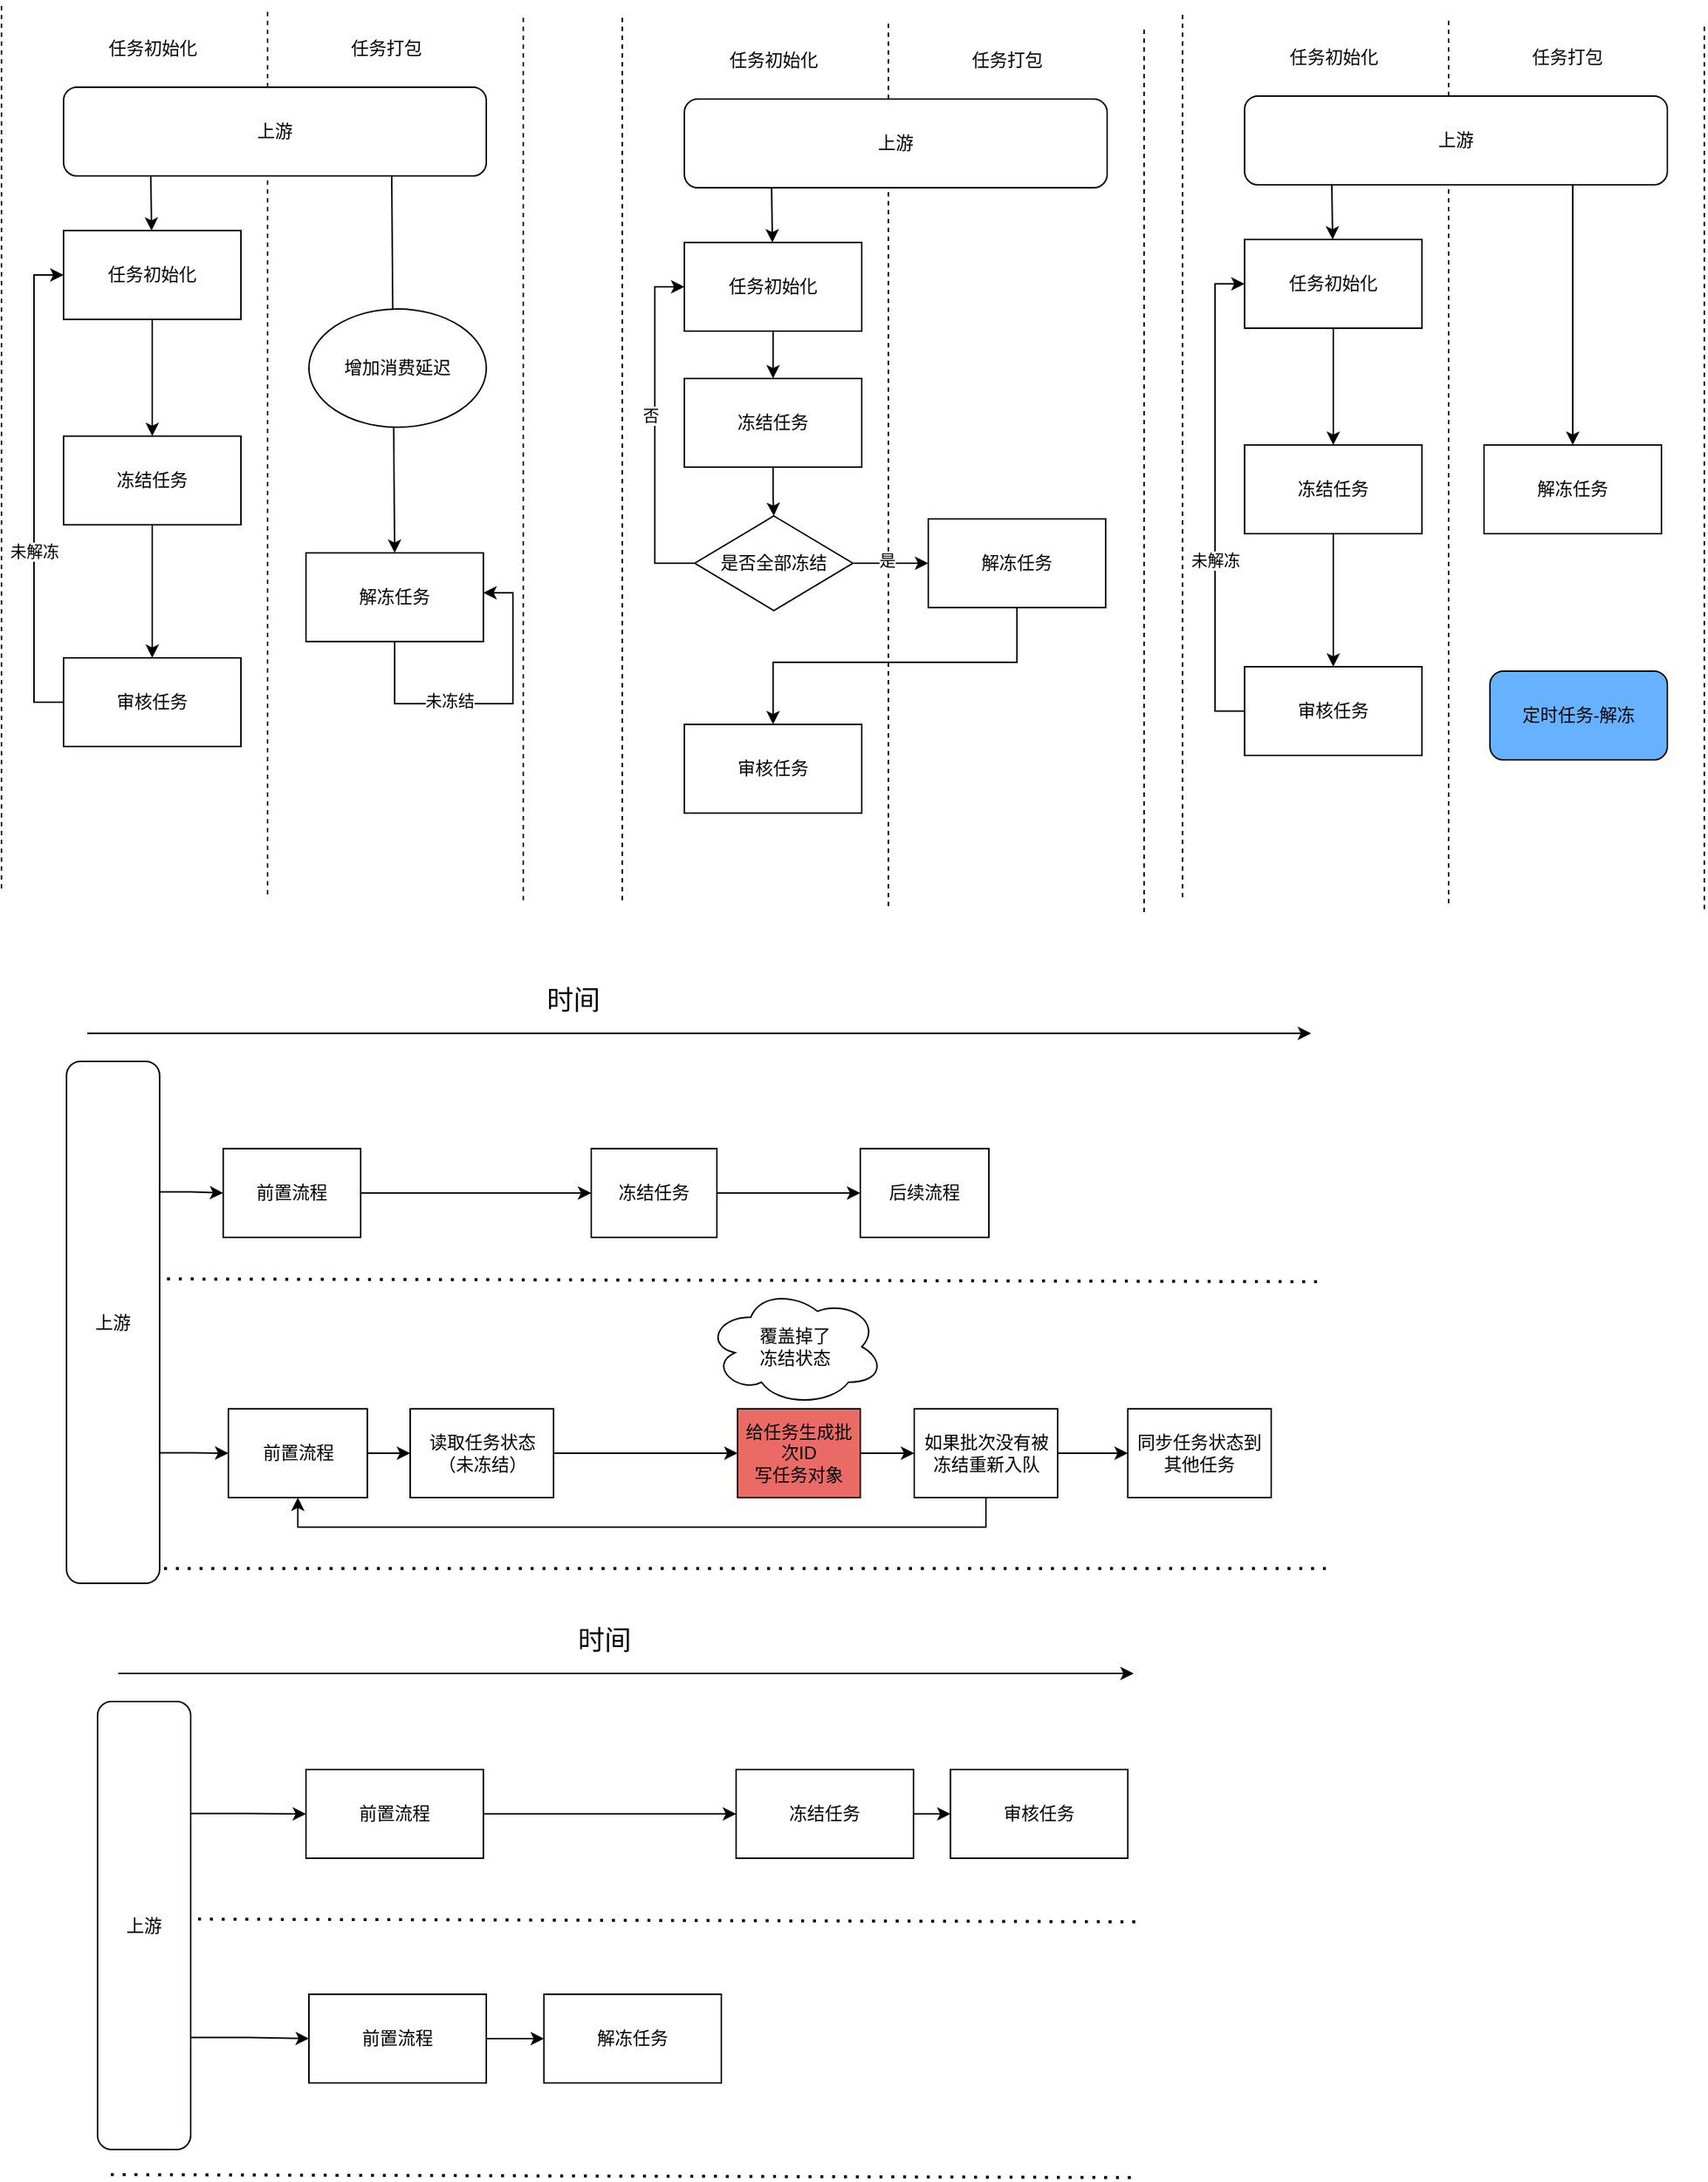 <mxfile version="27.0.9">
  <diagram name="Page-1" id="uMxr-bs-0AbAeg90XenR">
    <mxGraphModel dx="1352" dy="766" grid="0" gridSize="10" guides="1" tooltips="1" connect="1" arrows="1" fold="1" page="1" pageScale="1" pageWidth="2000" pageHeight="2020" math="0" shadow="0">
      <root>
        <mxCell id="0" />
        <mxCell id="1" parent="0" />
        <mxCell id="DtIZ0IdrxXmSI-dwIeBW-1" value="" style="endArrow=none;dashed=1;html=1;rounded=0;" parent="1" edge="1">
          <mxGeometry width="50" height="50" relative="1" as="geometry">
            <mxPoint x="42" y="822" as="sourcePoint" />
            <mxPoint x="42" y="222" as="targetPoint" />
          </mxGeometry>
        </mxCell>
        <mxCell id="DtIZ0IdrxXmSI-dwIeBW-2" value="" style="endArrow=none;dashed=1;html=1;rounded=0;" parent="1" edge="1">
          <mxGeometry width="50" height="50" relative="1" as="geometry">
            <mxPoint x="222" y="826" as="sourcePoint" />
            <mxPoint x="222" y="226" as="targetPoint" />
          </mxGeometry>
        </mxCell>
        <mxCell id="DtIZ0IdrxXmSI-dwIeBW-3" value="" style="endArrow=none;dashed=1;html=1;rounded=0;" parent="1" edge="1">
          <mxGeometry width="50" height="50" relative="1" as="geometry">
            <mxPoint x="395" y="830" as="sourcePoint" />
            <mxPoint x="395" y="230" as="targetPoint" />
          </mxGeometry>
        </mxCell>
        <mxCell id="DtIZ0IdrxXmSI-dwIeBW-4" style="edgeStyle=orthogonalEdgeStyle;rounded=0;orthogonalLoop=1;jettySize=auto;html=1;exitX=0.5;exitY=1;exitDx=0;exitDy=0;entryX=0.5;entryY=0;entryDx=0;entryDy=0;" parent="1" source="DtIZ0IdrxXmSI-dwIeBW-5" target="DtIZ0IdrxXmSI-dwIeBW-7" edge="1">
          <mxGeometry relative="1" as="geometry" />
        </mxCell>
        <mxCell id="DtIZ0IdrxXmSI-dwIeBW-5" value="任务初始化" style="rounded=0;whiteSpace=wrap;html=1;" parent="1" vertex="1">
          <mxGeometry x="84" y="377" width="120" height="60" as="geometry" />
        </mxCell>
        <mxCell id="DtIZ0IdrxXmSI-dwIeBW-6" style="edgeStyle=orthogonalEdgeStyle;rounded=0;orthogonalLoop=1;jettySize=auto;html=1;exitX=0.5;exitY=1;exitDx=0;exitDy=0;" parent="1" source="DtIZ0IdrxXmSI-dwIeBW-7" target="DtIZ0IdrxXmSI-dwIeBW-10" edge="1">
          <mxGeometry relative="1" as="geometry" />
        </mxCell>
        <mxCell id="DtIZ0IdrxXmSI-dwIeBW-7" value="冻结任务" style="rounded=0;whiteSpace=wrap;html=1;" parent="1" vertex="1">
          <mxGeometry x="84" y="516" width="120" height="60" as="geometry" />
        </mxCell>
        <mxCell id="DtIZ0IdrxXmSI-dwIeBW-8" style="edgeStyle=orthogonalEdgeStyle;rounded=0;orthogonalLoop=1;jettySize=auto;html=1;entryX=0;entryY=0.5;entryDx=0;entryDy=0;" parent="1" source="DtIZ0IdrxXmSI-dwIeBW-10" target="DtIZ0IdrxXmSI-dwIeBW-5" edge="1">
          <mxGeometry relative="1" as="geometry">
            <Array as="points">
              <mxPoint x="64" y="696" />
              <mxPoint x="64" y="407" />
            </Array>
          </mxGeometry>
        </mxCell>
        <mxCell id="DtIZ0IdrxXmSI-dwIeBW-9" value="未解冻" style="edgeLabel;html=1;align=center;verticalAlign=middle;resizable=0;points=[];" parent="DtIZ0IdrxXmSI-dwIeBW-8" vertex="1" connectable="0">
          <mxGeometry x="-0.258" relative="1" as="geometry">
            <mxPoint as="offset" />
          </mxGeometry>
        </mxCell>
        <mxCell id="DtIZ0IdrxXmSI-dwIeBW-10" value="审核任务" style="rounded=0;whiteSpace=wrap;html=1;" parent="1" vertex="1">
          <mxGeometry x="84" y="666" width="120" height="60" as="geometry" />
        </mxCell>
        <mxCell id="DtIZ0IdrxXmSI-dwIeBW-11" value="任务初始化" style="text;html=1;align=center;verticalAlign=middle;whiteSpace=wrap;rounded=0;" parent="1" vertex="1">
          <mxGeometry x="109.5" y="239" width="69" height="30" as="geometry" />
        </mxCell>
        <mxCell id="DtIZ0IdrxXmSI-dwIeBW-12" value="任务打包" style="text;html=1;align=center;verticalAlign=middle;whiteSpace=wrap;rounded=0;" parent="1" vertex="1">
          <mxGeometry x="267.5" y="239" width="69" height="30" as="geometry" />
        </mxCell>
        <mxCell id="DtIZ0IdrxXmSI-dwIeBW-13" style="edgeStyle=orthogonalEdgeStyle;rounded=0;orthogonalLoop=1;jettySize=auto;html=1;entryX=1;entryY=0.5;entryDx=0;entryDy=0;" parent="1" edge="1">
          <mxGeometry relative="1" as="geometry">
            <mxPoint x="368" y="622" as="targetPoint" />
            <mxPoint x="308" y="652" as="sourcePoint" />
            <Array as="points">
              <mxPoint x="308" y="697" />
              <mxPoint x="388" y="697" />
              <mxPoint x="388" y="622" />
            </Array>
          </mxGeometry>
        </mxCell>
        <mxCell id="DtIZ0IdrxXmSI-dwIeBW-14" value="未冻结" style="edgeLabel;html=1;align=center;verticalAlign=middle;resizable=0;points=[];" parent="DtIZ0IdrxXmSI-dwIeBW-13" vertex="1" connectable="0">
          <mxGeometry x="-0.33" y="4" relative="1" as="geometry">
            <mxPoint x="8" y="2" as="offset" />
          </mxGeometry>
        </mxCell>
        <mxCell id="DtIZ0IdrxXmSI-dwIeBW-15" value="解冻任务" style="rounded=0;whiteSpace=wrap;html=1;" parent="1" vertex="1">
          <mxGeometry x="248" y="595" width="120" height="60" as="geometry" />
        </mxCell>
        <mxCell id="DtIZ0IdrxXmSI-dwIeBW-16" value="上游" style="rounded=1;whiteSpace=wrap;html=1;" parent="1" vertex="1">
          <mxGeometry x="84" y="280" width="286" height="60" as="geometry" />
        </mxCell>
        <mxCell id="DtIZ0IdrxXmSI-dwIeBW-17" value="" style="endArrow=classic;html=1;rounded=0;" parent="1" target="DtIZ0IdrxXmSI-dwIeBW-5" edge="1">
          <mxGeometry width="50" height="50" relative="1" as="geometry">
            <mxPoint x="143" y="340" as="sourcePoint" />
            <mxPoint x="193" y="290" as="targetPoint" />
          </mxGeometry>
        </mxCell>
        <mxCell id="DtIZ0IdrxXmSI-dwIeBW-18" value="" style="endArrow=classic;html=1;rounded=0;entryX=0.5;entryY=0;entryDx=0;entryDy=0;" parent="1" target="DtIZ0IdrxXmSI-dwIeBW-15" edge="1">
          <mxGeometry width="50" height="50" relative="1" as="geometry">
            <mxPoint x="306" y="340" as="sourcePoint" />
            <mxPoint x="343" y="449" as="targetPoint" />
          </mxGeometry>
        </mxCell>
        <mxCell id="DtIZ0IdrxXmSI-dwIeBW-19" value="" style="endArrow=none;dashed=1;html=1;rounded=0;" parent="1" edge="1">
          <mxGeometry width="50" height="50" relative="1" as="geometry">
            <mxPoint x="462" y="830" as="sourcePoint" />
            <mxPoint x="462" y="230" as="targetPoint" />
          </mxGeometry>
        </mxCell>
        <mxCell id="DtIZ0IdrxXmSI-dwIeBW-20" value="" style="endArrow=none;dashed=1;html=1;rounded=0;" parent="1" edge="1">
          <mxGeometry width="50" height="50" relative="1" as="geometry">
            <mxPoint x="642" y="834" as="sourcePoint" />
            <mxPoint x="642" y="234" as="targetPoint" />
          </mxGeometry>
        </mxCell>
        <mxCell id="DtIZ0IdrxXmSI-dwIeBW-21" value="" style="endArrow=none;dashed=1;html=1;rounded=0;" parent="1" edge="1">
          <mxGeometry width="50" height="50" relative="1" as="geometry">
            <mxPoint x="815" y="838" as="sourcePoint" />
            <mxPoint x="815" y="238" as="targetPoint" />
          </mxGeometry>
        </mxCell>
        <mxCell id="DtIZ0IdrxXmSI-dwIeBW-22" style="edgeStyle=orthogonalEdgeStyle;rounded=0;orthogonalLoop=1;jettySize=auto;html=1;exitX=0.5;exitY=1;exitDx=0;exitDy=0;entryX=0.5;entryY=0;entryDx=0;entryDy=0;" parent="1" source="DtIZ0IdrxXmSI-dwIeBW-23" target="DtIZ0IdrxXmSI-dwIeBW-25" edge="1">
          <mxGeometry relative="1" as="geometry" />
        </mxCell>
        <mxCell id="DtIZ0IdrxXmSI-dwIeBW-23" value="任务初始化" style="rounded=0;whiteSpace=wrap;html=1;" parent="1" vertex="1">
          <mxGeometry x="504" y="385" width="120" height="60" as="geometry" />
        </mxCell>
        <mxCell id="DtIZ0IdrxXmSI-dwIeBW-24" style="edgeStyle=orthogonalEdgeStyle;rounded=0;orthogonalLoop=1;jettySize=auto;html=1;entryX=0.5;entryY=0;entryDx=0;entryDy=0;" parent="1" source="DtIZ0IdrxXmSI-dwIeBW-25" target="DtIZ0IdrxXmSI-dwIeBW-37" edge="1">
          <mxGeometry relative="1" as="geometry" />
        </mxCell>
        <mxCell id="DtIZ0IdrxXmSI-dwIeBW-25" value="冻结任务" style="rounded=0;whiteSpace=wrap;html=1;" parent="1" vertex="1">
          <mxGeometry x="504" y="477" width="120" height="60" as="geometry" />
        </mxCell>
        <mxCell id="DtIZ0IdrxXmSI-dwIeBW-26" value="审核任务" style="rounded=0;whiteSpace=wrap;html=1;" parent="1" vertex="1">
          <mxGeometry x="504" y="711" width="120" height="60" as="geometry" />
        </mxCell>
        <mxCell id="DtIZ0IdrxXmSI-dwIeBW-27" value="任务初始化" style="text;html=1;align=center;verticalAlign=middle;whiteSpace=wrap;rounded=0;" parent="1" vertex="1">
          <mxGeometry x="529.5" y="247" width="69" height="30" as="geometry" />
        </mxCell>
        <mxCell id="DtIZ0IdrxXmSI-dwIeBW-28" value="任务打包" style="text;html=1;align=center;verticalAlign=middle;whiteSpace=wrap;rounded=0;" parent="1" vertex="1">
          <mxGeometry x="687.5" y="247" width="69" height="30" as="geometry" />
        </mxCell>
        <mxCell id="DtIZ0IdrxXmSI-dwIeBW-29" style="edgeStyle=orthogonalEdgeStyle;rounded=0;orthogonalLoop=1;jettySize=auto;html=1;" parent="1" source="DtIZ0IdrxXmSI-dwIeBW-30" target="DtIZ0IdrxXmSI-dwIeBW-26" edge="1">
          <mxGeometry relative="1" as="geometry">
            <Array as="points">
              <mxPoint x="729" y="669" />
              <mxPoint x="564" y="669" />
            </Array>
          </mxGeometry>
        </mxCell>
        <mxCell id="DtIZ0IdrxXmSI-dwIeBW-30" value="解冻任务" style="rounded=0;whiteSpace=wrap;html=1;" parent="1" vertex="1">
          <mxGeometry x="669" y="572" width="120" height="60" as="geometry" />
        </mxCell>
        <mxCell id="DtIZ0IdrxXmSI-dwIeBW-31" value="上游" style="rounded=1;whiteSpace=wrap;html=1;" parent="1" vertex="1">
          <mxGeometry x="504" y="288" width="286" height="60" as="geometry" />
        </mxCell>
        <mxCell id="DtIZ0IdrxXmSI-dwIeBW-32" value="" style="endArrow=classic;html=1;rounded=0;" parent="1" target="DtIZ0IdrxXmSI-dwIeBW-23" edge="1">
          <mxGeometry width="50" height="50" relative="1" as="geometry">
            <mxPoint x="563" y="348" as="sourcePoint" />
            <mxPoint x="613" y="298" as="targetPoint" />
          </mxGeometry>
        </mxCell>
        <mxCell id="DtIZ0IdrxXmSI-dwIeBW-33" style="edgeStyle=orthogonalEdgeStyle;rounded=0;orthogonalLoop=1;jettySize=auto;html=1;" parent="1" source="DtIZ0IdrxXmSI-dwIeBW-37" target="DtIZ0IdrxXmSI-dwIeBW-30" edge="1">
          <mxGeometry relative="1" as="geometry" />
        </mxCell>
        <mxCell id="DtIZ0IdrxXmSI-dwIeBW-34" value="是" style="edgeLabel;html=1;align=center;verticalAlign=middle;resizable=0;points=[];" parent="DtIZ0IdrxXmSI-dwIeBW-33" vertex="1" connectable="0">
          <mxGeometry x="-0.12" y="2" relative="1" as="geometry">
            <mxPoint as="offset" />
          </mxGeometry>
        </mxCell>
        <mxCell id="DtIZ0IdrxXmSI-dwIeBW-35" style="edgeStyle=orthogonalEdgeStyle;rounded=0;orthogonalLoop=1;jettySize=auto;html=1;entryX=0;entryY=0.5;entryDx=0;entryDy=0;" parent="1" source="DtIZ0IdrxXmSI-dwIeBW-37" target="DtIZ0IdrxXmSI-dwIeBW-23" edge="1">
          <mxGeometry relative="1" as="geometry">
            <Array as="points">
              <mxPoint x="484" y="602" />
              <mxPoint x="484" y="415" />
            </Array>
          </mxGeometry>
        </mxCell>
        <mxCell id="DtIZ0IdrxXmSI-dwIeBW-36" value="否" style="edgeLabel;html=1;align=center;verticalAlign=middle;resizable=0;points=[];" parent="DtIZ0IdrxXmSI-dwIeBW-35" vertex="1" connectable="0">
          <mxGeometry x="0.084" y="3" relative="1" as="geometry">
            <mxPoint as="offset" />
          </mxGeometry>
        </mxCell>
        <mxCell id="DtIZ0IdrxXmSI-dwIeBW-37" value="是否全部冻结" style="rhombus;whiteSpace=wrap;html=1;" parent="1" vertex="1">
          <mxGeometry x="511" y="570" width="107" height="64" as="geometry" />
        </mxCell>
        <mxCell id="DtIZ0IdrxXmSI-dwIeBW-38" value="" style="endArrow=none;dashed=1;html=1;rounded=0;" parent="1" edge="1">
          <mxGeometry width="50" height="50" relative="1" as="geometry">
            <mxPoint x="841" y="828" as="sourcePoint" />
            <mxPoint x="841" y="228" as="targetPoint" />
          </mxGeometry>
        </mxCell>
        <mxCell id="DtIZ0IdrxXmSI-dwIeBW-39" value="" style="endArrow=none;dashed=1;html=1;rounded=0;" parent="1" edge="1">
          <mxGeometry width="50" height="50" relative="1" as="geometry">
            <mxPoint x="1021" y="832" as="sourcePoint" />
            <mxPoint x="1021" y="232" as="targetPoint" />
          </mxGeometry>
        </mxCell>
        <mxCell id="DtIZ0IdrxXmSI-dwIeBW-40" value="" style="endArrow=none;dashed=1;html=1;rounded=0;" parent="1" edge="1">
          <mxGeometry width="50" height="50" relative="1" as="geometry">
            <mxPoint x="1194" y="836" as="sourcePoint" />
            <mxPoint x="1194" y="236" as="targetPoint" />
          </mxGeometry>
        </mxCell>
        <mxCell id="DtIZ0IdrxXmSI-dwIeBW-41" style="edgeStyle=orthogonalEdgeStyle;rounded=0;orthogonalLoop=1;jettySize=auto;html=1;exitX=0.5;exitY=1;exitDx=0;exitDy=0;entryX=0.5;entryY=0;entryDx=0;entryDy=0;" parent="1" source="DtIZ0IdrxXmSI-dwIeBW-42" target="DtIZ0IdrxXmSI-dwIeBW-44" edge="1">
          <mxGeometry relative="1" as="geometry" />
        </mxCell>
        <mxCell id="DtIZ0IdrxXmSI-dwIeBW-42" value="任务初始化" style="rounded=0;whiteSpace=wrap;html=1;" parent="1" vertex="1">
          <mxGeometry x="883" y="383" width="120" height="60" as="geometry" />
        </mxCell>
        <mxCell id="DtIZ0IdrxXmSI-dwIeBW-43" style="edgeStyle=orthogonalEdgeStyle;rounded=0;orthogonalLoop=1;jettySize=auto;html=1;exitX=0.5;exitY=1;exitDx=0;exitDy=0;" parent="1" source="DtIZ0IdrxXmSI-dwIeBW-44" target="DtIZ0IdrxXmSI-dwIeBW-47" edge="1">
          <mxGeometry relative="1" as="geometry" />
        </mxCell>
        <mxCell id="DtIZ0IdrxXmSI-dwIeBW-44" value="冻结任务" style="rounded=0;whiteSpace=wrap;html=1;" parent="1" vertex="1">
          <mxGeometry x="883" y="522" width="120" height="60" as="geometry" />
        </mxCell>
        <mxCell id="DtIZ0IdrxXmSI-dwIeBW-45" style="edgeStyle=orthogonalEdgeStyle;rounded=0;orthogonalLoop=1;jettySize=auto;html=1;entryX=0;entryY=0.5;entryDx=0;entryDy=0;" parent="1" source="DtIZ0IdrxXmSI-dwIeBW-47" target="DtIZ0IdrxXmSI-dwIeBW-42" edge="1">
          <mxGeometry relative="1" as="geometry">
            <Array as="points">
              <mxPoint x="863" y="702" />
              <mxPoint x="863" y="413" />
            </Array>
          </mxGeometry>
        </mxCell>
        <mxCell id="DtIZ0IdrxXmSI-dwIeBW-46" value="未解冻" style="edgeLabel;html=1;align=center;verticalAlign=middle;resizable=0;points=[];" parent="DtIZ0IdrxXmSI-dwIeBW-45" vertex="1" connectable="0">
          <mxGeometry x="-0.258" relative="1" as="geometry">
            <mxPoint as="offset" />
          </mxGeometry>
        </mxCell>
        <mxCell id="DtIZ0IdrxXmSI-dwIeBW-47" value="审核任务" style="rounded=0;whiteSpace=wrap;html=1;" parent="1" vertex="1">
          <mxGeometry x="883" y="672" width="120" height="60" as="geometry" />
        </mxCell>
        <mxCell id="DtIZ0IdrxXmSI-dwIeBW-48" value="任务初始化" style="text;html=1;align=center;verticalAlign=middle;whiteSpace=wrap;rounded=0;" parent="1" vertex="1">
          <mxGeometry x="908.5" y="245" width="69" height="30" as="geometry" />
        </mxCell>
        <mxCell id="DtIZ0IdrxXmSI-dwIeBW-49" value="任务打包" style="text;html=1;align=center;verticalAlign=middle;whiteSpace=wrap;rounded=0;" parent="1" vertex="1">
          <mxGeometry x="1066.5" y="245" width="69" height="30" as="geometry" />
        </mxCell>
        <mxCell id="DtIZ0IdrxXmSI-dwIeBW-52" value="解冻任务" style="rounded=0;whiteSpace=wrap;html=1;" parent="1" vertex="1">
          <mxGeometry x="1045" y="522" width="120" height="60" as="geometry" />
        </mxCell>
        <mxCell id="DtIZ0IdrxXmSI-dwIeBW-53" value="上游" style="rounded=1;whiteSpace=wrap;html=1;" parent="1" vertex="1">
          <mxGeometry x="883" y="286" width="286" height="60" as="geometry" />
        </mxCell>
        <mxCell id="DtIZ0IdrxXmSI-dwIeBW-54" value="" style="endArrow=classic;html=1;rounded=0;" parent="1" target="DtIZ0IdrxXmSI-dwIeBW-42" edge="1">
          <mxGeometry width="50" height="50" relative="1" as="geometry">
            <mxPoint x="942" y="346" as="sourcePoint" />
            <mxPoint x="992" y="296" as="targetPoint" />
          </mxGeometry>
        </mxCell>
        <mxCell id="DtIZ0IdrxXmSI-dwIeBW-55" value="" style="endArrow=classic;html=1;rounded=0;entryX=0.5;entryY=0;entryDx=0;entryDy=0;" parent="1" target="DtIZ0IdrxXmSI-dwIeBW-52" edge="1">
          <mxGeometry width="50" height="50" relative="1" as="geometry">
            <mxPoint x="1105" y="346" as="sourcePoint" />
            <mxPoint x="1142" y="455" as="targetPoint" />
          </mxGeometry>
        </mxCell>
        <mxCell id="DtIZ0IdrxXmSI-dwIeBW-56" value="定时任务-解冻" style="rounded=1;whiteSpace=wrap;html=1;fillColor=#66B2FF;" parent="1" vertex="1">
          <mxGeometry x="1049" y="675" width="120" height="60" as="geometry" />
        </mxCell>
        <mxCell id="RWU9gz9hV0U9yjADyxS5-1" style="edgeStyle=orthogonalEdgeStyle;rounded=0;orthogonalLoop=1;jettySize=auto;html=1;exitX=1;exitY=0.25;exitDx=0;exitDy=0;entryX=0;entryY=0.5;entryDx=0;entryDy=0;" edge="1" parent="1" source="RWU9gz9hV0U9yjADyxS5-13" target="RWU9gz9hV0U9yjADyxS5-5">
          <mxGeometry relative="1" as="geometry" />
        </mxCell>
        <mxCell id="RWU9gz9hV0U9yjADyxS5-2" value="" style="endArrow=classic;html=1;rounded=0;" edge="1" parent="1">
          <mxGeometry width="50" height="50" relative="1" as="geometry">
            <mxPoint x="100" y="920" as="sourcePoint" />
            <mxPoint x="928" y="920" as="targetPoint" />
          </mxGeometry>
        </mxCell>
        <mxCell id="RWU9gz9hV0U9yjADyxS5-3" value="&lt;font style=&quot;font-size: 18px;&quot;&gt;时间&lt;/font&gt;" style="text;html=1;align=center;verticalAlign=middle;whiteSpace=wrap;rounded=0;" vertex="1" parent="1">
          <mxGeometry x="380" y="879" width="98" height="37" as="geometry" />
        </mxCell>
        <mxCell id="RWU9gz9hV0U9yjADyxS5-23" style="edgeStyle=orthogonalEdgeStyle;rounded=0;orthogonalLoop=1;jettySize=auto;html=1;entryX=0;entryY=0.5;entryDx=0;entryDy=0;" edge="1" parent="1" source="RWU9gz9hV0U9yjADyxS5-5" target="RWU9gz9hV0U9yjADyxS5-7">
          <mxGeometry relative="1" as="geometry" />
        </mxCell>
        <mxCell id="RWU9gz9hV0U9yjADyxS5-5" value="前置流程" style="rounded=0;whiteSpace=wrap;html=1;" vertex="1" parent="1">
          <mxGeometry x="192" y="998" width="93" height="60" as="geometry" />
        </mxCell>
        <mxCell id="RWU9gz9hV0U9yjADyxS5-6" style="edgeStyle=orthogonalEdgeStyle;rounded=0;orthogonalLoop=1;jettySize=auto;html=1;entryX=0;entryY=0.5;entryDx=0;entryDy=0;" edge="1" parent="1" source="RWU9gz9hV0U9yjADyxS5-7" target="RWU9gz9hV0U9yjADyxS5-8">
          <mxGeometry relative="1" as="geometry" />
        </mxCell>
        <mxCell id="RWU9gz9hV0U9yjADyxS5-7" value="冻结任务" style="rounded=0;whiteSpace=wrap;html=1;" vertex="1" parent="1">
          <mxGeometry x="441" y="998" width="85" height="60" as="geometry" />
        </mxCell>
        <mxCell id="RWU9gz9hV0U9yjADyxS5-8" value="后续流程" style="rounded=0;whiteSpace=wrap;html=1;" vertex="1" parent="1">
          <mxGeometry x="623" y="998" width="87" height="60" as="geometry" />
        </mxCell>
        <mxCell id="RWU9gz9hV0U9yjADyxS5-20" style="edgeStyle=orthogonalEdgeStyle;rounded=0;orthogonalLoop=1;jettySize=auto;html=1;entryX=0;entryY=0.5;entryDx=0;entryDy=0;" edge="1" parent="1" source="RWU9gz9hV0U9yjADyxS5-9" target="RWU9gz9hV0U9yjADyxS5-16">
          <mxGeometry relative="1" as="geometry">
            <mxPoint x="447.5" y="1204" as="targetPoint" />
          </mxGeometry>
        </mxCell>
        <mxCell id="RWU9gz9hV0U9yjADyxS5-9" value="读取任务状态&lt;div&gt;（未冻结）&lt;/div&gt;" style="rounded=0;whiteSpace=wrap;html=1;" vertex="1" parent="1">
          <mxGeometry x="318.5" y="1174" width="97" height="60" as="geometry" />
        </mxCell>
        <mxCell id="RWU9gz9hV0U9yjADyxS5-10" value="" style="endArrow=none;dashed=1;html=1;dashPattern=1 3;strokeWidth=2;rounded=0;" edge="1" parent="1">
          <mxGeometry width="50" height="50" relative="1" as="geometry">
            <mxPoint x="98" y="1086" as="sourcePoint" />
            <mxPoint x="937" y="1088" as="targetPoint" />
          </mxGeometry>
        </mxCell>
        <mxCell id="RWU9gz9hV0U9yjADyxS5-11" value="" style="endArrow=none;dashed=1;html=1;dashPattern=1 3;strokeWidth=2;rounded=0;" edge="1" parent="1">
          <mxGeometry width="50" height="50" relative="1" as="geometry">
            <mxPoint x="104" y="1282" as="sourcePoint" />
            <mxPoint x="944" y="1282" as="targetPoint" />
          </mxGeometry>
        </mxCell>
        <mxCell id="RWU9gz9hV0U9yjADyxS5-12" style="edgeStyle=orthogonalEdgeStyle;rounded=0;orthogonalLoop=1;jettySize=auto;html=1;exitX=1;exitY=0.75;exitDx=0;exitDy=0;entryX=0;entryY=0.5;entryDx=0;entryDy=0;" edge="1" parent="1" source="RWU9gz9hV0U9yjADyxS5-13" target="RWU9gz9hV0U9yjADyxS5-15">
          <mxGeometry relative="1" as="geometry" />
        </mxCell>
        <mxCell id="RWU9gz9hV0U9yjADyxS5-13" value="上游" style="rounded=1;whiteSpace=wrap;html=1;" vertex="1" parent="1">
          <mxGeometry x="86" y="939" width="63" height="353" as="geometry" />
        </mxCell>
        <mxCell id="RWU9gz9hV0U9yjADyxS5-14" style="edgeStyle=orthogonalEdgeStyle;rounded=0;orthogonalLoop=1;jettySize=auto;html=1;entryX=0;entryY=0.5;entryDx=0;entryDy=0;" edge="1" parent="1" source="RWU9gz9hV0U9yjADyxS5-15" target="RWU9gz9hV0U9yjADyxS5-9">
          <mxGeometry relative="1" as="geometry">
            <mxPoint x="531.5" y="1204" as="targetPoint" />
          </mxGeometry>
        </mxCell>
        <mxCell id="RWU9gz9hV0U9yjADyxS5-15" value="前置流程" style="rounded=0;whiteSpace=wrap;html=1;" vertex="1" parent="1">
          <mxGeometry x="195.5" y="1174" width="94" height="60" as="geometry" />
        </mxCell>
        <mxCell id="RWU9gz9hV0U9yjADyxS5-24" style="edgeStyle=orthogonalEdgeStyle;rounded=0;orthogonalLoop=1;jettySize=auto;html=1;entryX=0;entryY=0.5;entryDx=0;entryDy=0;" edge="1" parent="1" source="RWU9gz9hV0U9yjADyxS5-16" target="RWU9gz9hV0U9yjADyxS5-22">
          <mxGeometry relative="1" as="geometry" />
        </mxCell>
        <mxCell id="RWU9gz9hV0U9yjADyxS5-16" value="给任务生成批次ID&lt;div&gt;写任务对象&lt;/div&gt;" style="whiteSpace=wrap;html=1;rounded=0;fillColor=#EA6B66;" vertex="1" parent="1">
          <mxGeometry x="540" y="1174" width="83" height="60" as="geometry" />
        </mxCell>
        <mxCell id="RWU9gz9hV0U9yjADyxS5-18" value="覆盖掉了&lt;div&gt;冻结状态&lt;/div&gt;" style="ellipse;shape=cloud;whiteSpace=wrap;html=1;" vertex="1" parent="1">
          <mxGeometry x="519" y="1092" width="120" height="80" as="geometry" />
        </mxCell>
        <mxCell id="RWU9gz9hV0U9yjADyxS5-41" style="edgeStyle=orthogonalEdgeStyle;rounded=0;orthogonalLoop=1;jettySize=auto;html=1;entryX=0;entryY=0.5;entryDx=0;entryDy=0;" edge="1" parent="1" source="RWU9gz9hV0U9yjADyxS5-22" target="RWU9gz9hV0U9yjADyxS5-42">
          <mxGeometry relative="1" as="geometry">
            <mxPoint x="787" y="1204" as="targetPoint" />
          </mxGeometry>
        </mxCell>
        <mxCell id="RWU9gz9hV0U9yjADyxS5-45" style="edgeStyle=orthogonalEdgeStyle;rounded=0;orthogonalLoop=1;jettySize=auto;html=1;entryX=0.5;entryY=1;entryDx=0;entryDy=0;" edge="1" parent="1" source="RWU9gz9hV0U9yjADyxS5-22" target="RWU9gz9hV0U9yjADyxS5-15">
          <mxGeometry relative="1" as="geometry">
            <Array as="points">
              <mxPoint x="708" y="1254" />
              <mxPoint x="243" y="1254" />
            </Array>
          </mxGeometry>
        </mxCell>
        <mxCell id="RWU9gz9hV0U9yjADyxS5-22" value="如果批次没有被冻结重新入队" style="rounded=0;whiteSpace=wrap;html=1;" vertex="1" parent="1">
          <mxGeometry x="659.5" y="1174" width="97" height="60" as="geometry" />
        </mxCell>
        <mxCell id="RWU9gz9hV0U9yjADyxS5-26" style="edgeStyle=orthogonalEdgeStyle;rounded=0;orthogonalLoop=1;jettySize=auto;html=1;exitX=1;exitY=0.25;exitDx=0;exitDy=0;entryX=0;entryY=0.5;entryDx=0;entryDy=0;" edge="1" parent="1" source="RWU9gz9hV0U9yjADyxS5-37" target="RWU9gz9hV0U9yjADyxS5-30">
          <mxGeometry relative="1" as="geometry" />
        </mxCell>
        <mxCell id="RWU9gz9hV0U9yjADyxS5-27" value="" style="endArrow=classic;html=1;rounded=0;" edge="1" parent="1">
          <mxGeometry width="50" height="50" relative="1" as="geometry">
            <mxPoint x="121" y="1353" as="sourcePoint" />
            <mxPoint x="808" y="1353" as="targetPoint" />
          </mxGeometry>
        </mxCell>
        <mxCell id="RWU9gz9hV0U9yjADyxS5-28" value="&lt;font style=&quot;font-size: 18px;&quot;&gt;时间&lt;/font&gt;" style="text;html=1;align=center;verticalAlign=middle;whiteSpace=wrap;rounded=0;" vertex="1" parent="1">
          <mxGeometry x="401" y="1312" width="98" height="37" as="geometry" />
        </mxCell>
        <mxCell id="RWU9gz9hV0U9yjADyxS5-29" style="edgeStyle=orthogonalEdgeStyle;rounded=0;orthogonalLoop=1;jettySize=auto;html=1;entryX=0;entryY=0.5;entryDx=0;entryDy=0;" edge="1" parent="1" source="RWU9gz9hV0U9yjADyxS5-30" target="RWU9gz9hV0U9yjADyxS5-32">
          <mxGeometry relative="1" as="geometry" />
        </mxCell>
        <mxCell id="RWU9gz9hV0U9yjADyxS5-30" value="前置流程" style="rounded=0;whiteSpace=wrap;html=1;" vertex="1" parent="1">
          <mxGeometry x="248" y="1418" width="120" height="60" as="geometry" />
        </mxCell>
        <mxCell id="RWU9gz9hV0U9yjADyxS5-31" style="edgeStyle=orthogonalEdgeStyle;rounded=0;orthogonalLoop=1;jettySize=auto;html=1;entryX=0;entryY=0.5;entryDx=0;entryDy=0;" edge="1" parent="1" source="RWU9gz9hV0U9yjADyxS5-32" target="RWU9gz9hV0U9yjADyxS5-33">
          <mxGeometry relative="1" as="geometry" />
        </mxCell>
        <mxCell id="RWU9gz9hV0U9yjADyxS5-32" value="冻结任务" style="rounded=0;whiteSpace=wrap;html=1;" vertex="1" parent="1">
          <mxGeometry x="539" y="1418" width="120" height="60" as="geometry" />
        </mxCell>
        <mxCell id="RWU9gz9hV0U9yjADyxS5-33" value="审核任务" style="rounded=0;whiteSpace=wrap;html=1;" vertex="1" parent="1">
          <mxGeometry x="684" y="1418" width="120" height="60" as="geometry" />
        </mxCell>
        <mxCell id="RWU9gz9hV0U9yjADyxS5-34" value="" style="endArrow=none;dashed=1;html=1;dashPattern=1 3;strokeWidth=2;rounded=0;" edge="1" parent="1">
          <mxGeometry width="50" height="50" relative="1" as="geometry">
            <mxPoint x="119" y="1519" as="sourcePoint" />
            <mxPoint x="811" y="1521" as="targetPoint" />
          </mxGeometry>
        </mxCell>
        <mxCell id="RWU9gz9hV0U9yjADyxS5-35" value="" style="endArrow=none;dashed=1;html=1;dashPattern=1 3;strokeWidth=2;rounded=0;" edge="1" parent="1">
          <mxGeometry width="50" height="50" relative="1" as="geometry">
            <mxPoint x="116" y="1692" as="sourcePoint" />
            <mxPoint x="808" y="1694" as="targetPoint" />
          </mxGeometry>
        </mxCell>
        <mxCell id="RWU9gz9hV0U9yjADyxS5-36" style="edgeStyle=orthogonalEdgeStyle;rounded=0;orthogonalLoop=1;jettySize=auto;html=1;exitX=1;exitY=0.75;exitDx=0;exitDy=0;entryX=0;entryY=0.5;entryDx=0;entryDy=0;" edge="1" parent="1" source="RWU9gz9hV0U9yjADyxS5-37" target="RWU9gz9hV0U9yjADyxS5-38">
          <mxGeometry relative="1" as="geometry" />
        </mxCell>
        <mxCell id="RWU9gz9hV0U9yjADyxS5-37" value="上游" style="rounded=1;whiteSpace=wrap;html=1;" vertex="1" parent="1">
          <mxGeometry x="107" y="1372" width="63" height="303" as="geometry" />
        </mxCell>
        <mxCell id="RWU9gz9hV0U9yjADyxS5-38" value="前置流程" style="rounded=0;whiteSpace=wrap;html=1;" vertex="1" parent="1">
          <mxGeometry x="250" y="1570" width="120" height="60" as="geometry" />
        </mxCell>
        <mxCell id="RWU9gz9hV0U9yjADyxS5-39" value="" style="edgeStyle=orthogonalEdgeStyle;rounded=0;orthogonalLoop=1;jettySize=auto;html=1;" edge="1" parent="1" source="RWU9gz9hV0U9yjADyxS5-38" target="RWU9gz9hV0U9yjADyxS5-40">
          <mxGeometry relative="1" as="geometry">
            <mxPoint x="549" y="1600" as="targetPoint" />
            <mxPoint x="370" y="1600" as="sourcePoint" />
          </mxGeometry>
        </mxCell>
        <mxCell id="RWU9gz9hV0U9yjADyxS5-40" value="解冻任务" style="rounded=0;whiteSpace=wrap;html=1;" vertex="1" parent="1">
          <mxGeometry x="409" y="1570" width="120" height="60" as="geometry" />
        </mxCell>
        <mxCell id="RWU9gz9hV0U9yjADyxS5-42" value="同步任务状态到其他任务" style="whiteSpace=wrap;html=1;rounded=0;" vertex="1" parent="1">
          <mxGeometry x="804" y="1174" width="97" height="60" as="geometry" />
        </mxCell>
        <mxCell id="RWU9gz9hV0U9yjADyxS5-48" value="增加消费延迟" style="ellipse;whiteSpace=wrap;html=1;" vertex="1" parent="1">
          <mxGeometry x="250" y="430" width="120" height="80" as="geometry" />
        </mxCell>
      </root>
    </mxGraphModel>
  </diagram>
</mxfile>
